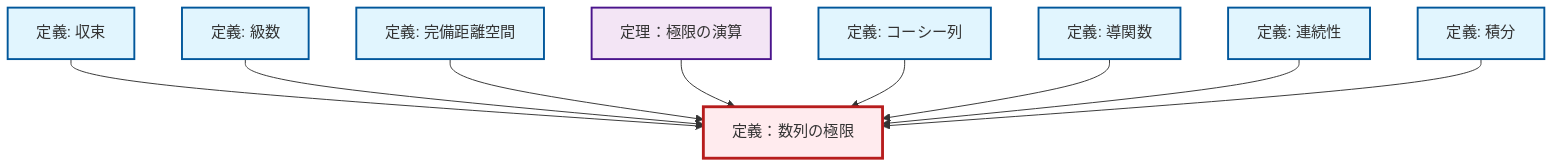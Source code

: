 graph TD
    classDef definition fill:#e1f5fe,stroke:#01579b,stroke-width:2px
    classDef theorem fill:#f3e5f5,stroke:#4a148c,stroke-width:2px
    classDef axiom fill:#fff3e0,stroke:#e65100,stroke-width:2px
    classDef example fill:#e8f5e9,stroke:#1b5e20,stroke-width:2px
    classDef current fill:#ffebee,stroke:#b71c1c,stroke-width:3px
    def-derivative["定義: 導関数"]:::definition
    def-cauchy-sequence["定義: コーシー列"]:::definition
    def-continuity["定義: 連続性"]:::definition
    def-convergence["定義: 収束"]:::definition
    def-complete-metric-space["定義: 完備距離空間"]:::definition
    thm-limit-arithmetic["定理：極限の演算"]:::theorem
    def-series["定義: 級数"]:::definition
    def-limit["定義：数列の極限"]:::definition
    def-integral["定義: 積分"]:::definition
    def-convergence --> def-limit
    def-series --> def-limit
    def-complete-metric-space --> def-limit
    thm-limit-arithmetic --> def-limit
    def-cauchy-sequence --> def-limit
    def-derivative --> def-limit
    def-continuity --> def-limit
    def-integral --> def-limit
    class def-limit current